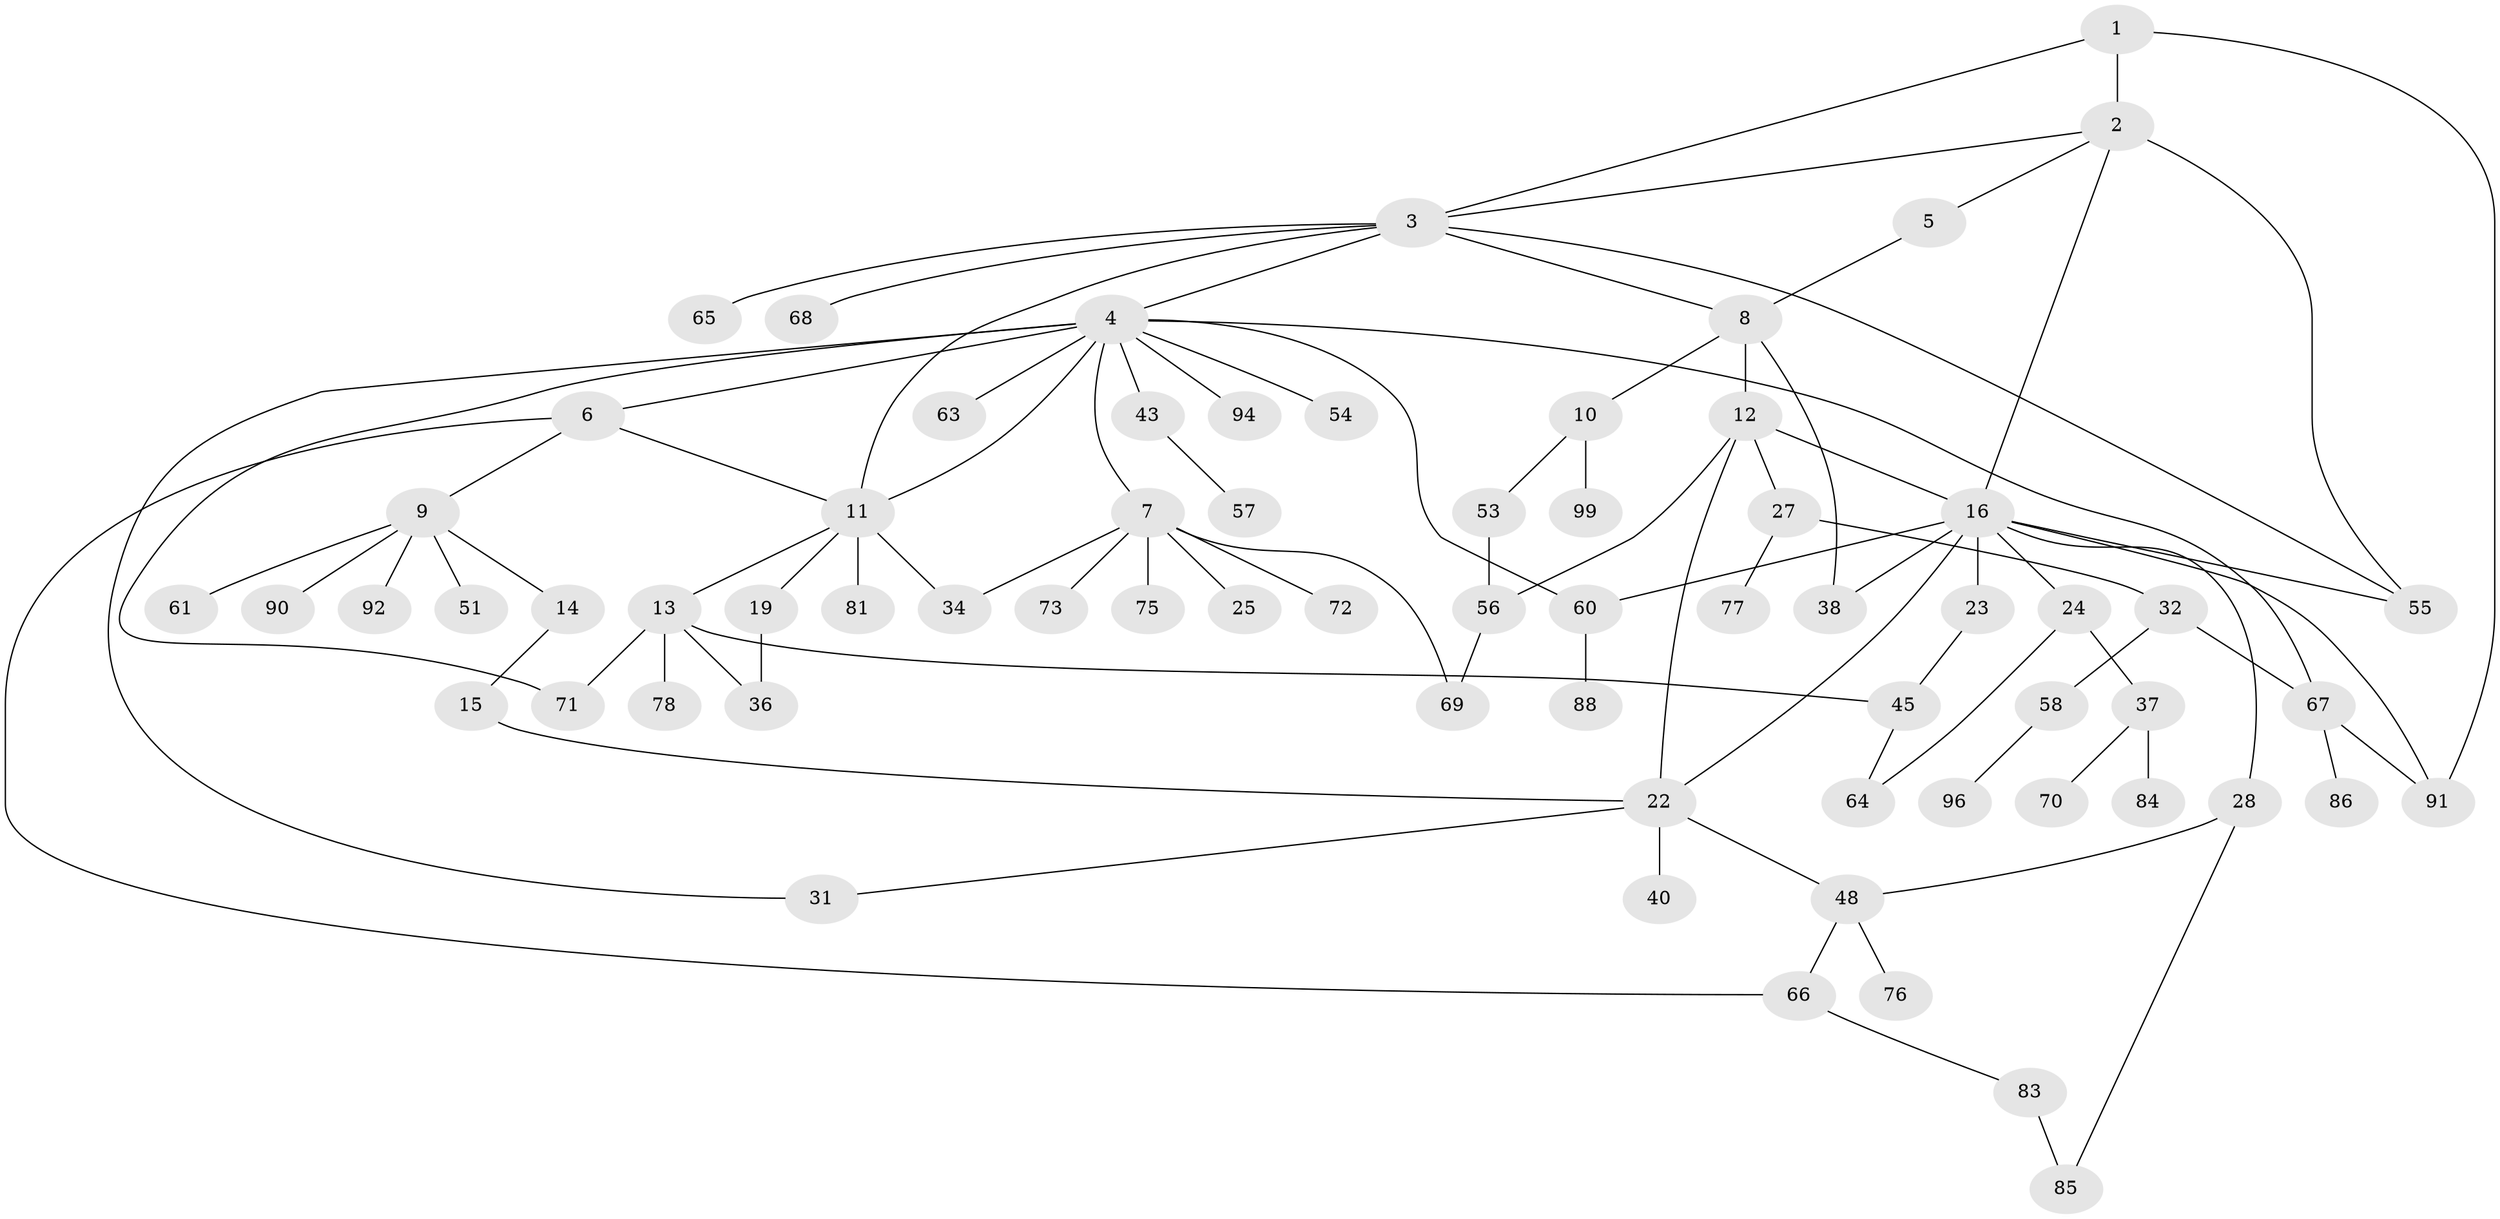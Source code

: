 // original degree distribution, {4: 0.13, 6: 0.06, 10: 0.01, 3: 0.19, 5: 0.01, 2: 0.3, 1: 0.3}
// Generated by graph-tools (version 1.1) at 2025/38/02/21/25 10:38:52]
// undirected, 69 vertices, 93 edges
graph export_dot {
graph [start="1"]
  node [color=gray90,style=filled];
  1 [super="+98"];
  2 [super="+82"];
  3 [super="+59"];
  4 [super="+18"];
  5 [super="+41"];
  6;
  7 [super="+30"];
  8 [super="+35"];
  9 [super="+42"];
  10 [super="+52"];
  11 [super="+21"];
  12 [super="+97"];
  13 [super="+20"];
  14;
  15;
  16 [super="+17"];
  19 [super="+26"];
  22 [super="+39"];
  23;
  24 [super="+29"];
  25 [super="+49"];
  27 [super="+93"];
  28 [super="+33"];
  31;
  32;
  34;
  36 [super="+47"];
  37;
  38 [super="+46"];
  40;
  43 [super="+44"];
  45 [super="+50"];
  48 [super="+80"];
  51;
  53;
  54;
  55;
  56 [super="+89"];
  57;
  58 [super="+62"];
  60;
  61;
  63;
  64;
  65;
  66 [super="+74"];
  67 [super="+95"];
  68;
  69;
  70;
  71 [super="+79"];
  72;
  73;
  75;
  76;
  77;
  78 [super="+87"];
  81;
  83;
  84;
  85 [super="+100"];
  86;
  88;
  90;
  91;
  92;
  94;
  96;
  99;
  1 -- 2;
  1 -- 3;
  1 -- 91;
  2 -- 5;
  2 -- 16;
  2 -- 3;
  2 -- 55;
  3 -- 4;
  3 -- 11;
  3 -- 65;
  3 -- 68;
  3 -- 55;
  3 -- 8;
  4 -- 6;
  4 -- 7;
  4 -- 31;
  4 -- 43;
  4 -- 63;
  4 -- 94;
  4 -- 60;
  4 -- 11;
  4 -- 67;
  4 -- 54;
  4 -- 71;
  5 -- 8;
  6 -- 9;
  6 -- 66;
  6 -- 11;
  7 -- 25 [weight=2];
  7 -- 72;
  7 -- 75;
  7 -- 73;
  7 -- 34;
  7 -- 69;
  8 -- 10;
  8 -- 12;
  8 -- 38;
  9 -- 14;
  9 -- 51;
  9 -- 90;
  9 -- 92;
  9 -- 61;
  10 -- 53;
  10 -- 99;
  11 -- 13;
  11 -- 19;
  11 -- 81;
  11 -- 34;
  12 -- 27;
  12 -- 56;
  12 -- 16;
  12 -- 22;
  13 -- 78;
  13 -- 71;
  13 -- 36;
  13 -- 45;
  14 -- 15;
  15 -- 22;
  16 -- 23;
  16 -- 28;
  16 -- 55;
  16 -- 91;
  16 -- 38;
  16 -- 24;
  16 -- 60;
  16 -- 22;
  19 -- 36;
  22 -- 48;
  22 -- 31;
  22 -- 40;
  23 -- 45;
  24 -- 64;
  24 -- 37;
  27 -- 32;
  27 -- 77;
  28 -- 85;
  28 -- 48;
  32 -- 58;
  32 -- 67;
  37 -- 70;
  37 -- 84;
  43 -- 57;
  45 -- 64;
  48 -- 66;
  48 -- 76;
  53 -- 56;
  56 -- 69;
  58 -- 96;
  60 -- 88;
  66 -- 83;
  67 -- 86;
  67 -- 91;
  83 -- 85;
}
